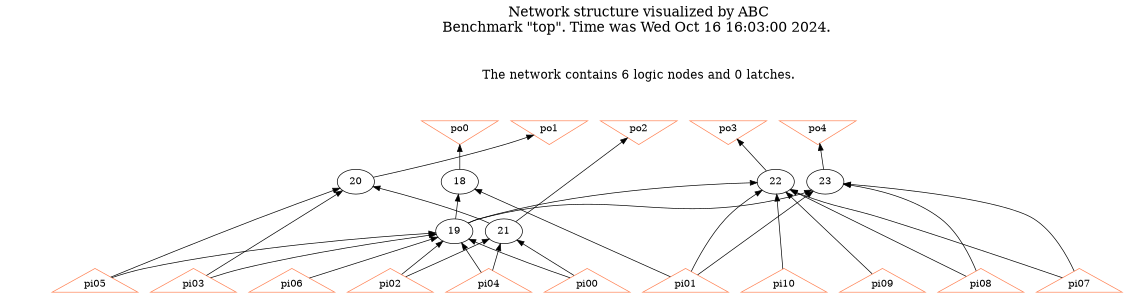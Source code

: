 # Network structure generated by ABC

digraph network {
size = "7.5,10";
center = true;
edge [dir = back];

{
  node [shape = plaintext];
  edge [style = invis];
  LevelTitle1 [label=""];
  LevelTitle2 [label=""];
  Level3 [label = ""];
  Level2 [label = ""];
  Level1 [label = ""];
  Level0 [label = ""];
  LevelTitle1 ->  LevelTitle2 ->  Level3 ->  Level2 ->  Level1 ->  Level0;
}

{
  rank = same;
  LevelTitle1;
  title1 [shape=plaintext,
          fontsize=20,
          fontname = "Times-Roman",
          label="Network structure visualized by ABC\nBenchmark \"top\". Time was Wed Oct 16 16:03:00 2024. "
         ];
}

{
  rank = same;
  LevelTitle2;
  title2 [shape=plaintext,
          fontsize=18,
          fontname = "Times-Roman",
          label="The network contains 6 logic nodes and 0 latches.\n"
         ];
}

{
  rank = same;
  Level3;
  Node12 [label = "po0", shape = invtriangle, color = coral, fillcolor = coral];
  Node13 [label = "po1", shape = invtriangle, color = coral, fillcolor = coral];
  Node14 [label = "po2", shape = invtriangle, color = coral, fillcolor = coral];
  Node15 [label = "po3", shape = invtriangle, color = coral, fillcolor = coral];
  Node16 [label = "po4", shape = invtriangle, color = coral, fillcolor = coral];
}

{
  rank = same;
  Level2;
  Node18 [label = "18\n", shape = ellipse];
  Node20 [label = "20\n", shape = ellipse];
  Node22 [label = "22\n", shape = ellipse];
  Node23 [label = "23\n", shape = ellipse];
}

{
  rank = same;
  Level1;
  Node19 [label = "19\n", shape = ellipse];
  Node21 [label = "21\n", shape = ellipse];
}

{
  rank = same;
  Level0;
  Node1 [label = "pi00", shape = triangle, color = coral, fillcolor = coral];
  Node2 [label = "pi01", shape = triangle, color = coral, fillcolor = coral];
  Node3 [label = "pi02", shape = triangle, color = coral, fillcolor = coral];
  Node4 [label = "pi03", shape = triangle, color = coral, fillcolor = coral];
  Node5 [label = "pi04", shape = triangle, color = coral, fillcolor = coral];
  Node6 [label = "pi05", shape = triangle, color = coral, fillcolor = coral];
  Node7 [label = "pi06", shape = triangle, color = coral, fillcolor = coral];
  Node8 [label = "pi07", shape = triangle, color = coral, fillcolor = coral];
  Node9 [label = "pi08", shape = triangle, color = coral, fillcolor = coral];
  Node10 [label = "pi09", shape = triangle, color = coral, fillcolor = coral];
  Node11 [label = "pi10", shape = triangle, color = coral, fillcolor = coral];
}

title1 -> title2 [style = invis];
title2 -> Node12 [style = invis];
title2 -> Node13 [style = invis];
title2 -> Node14 [style = invis];
title2 -> Node15 [style = invis];
title2 -> Node16 [style = invis];
Node12 -> Node13 [style = invis];
Node13 -> Node14 [style = invis];
Node14 -> Node15 [style = invis];
Node15 -> Node16 [style = invis];
Node12 -> Node18 [style = solid];
Node13 -> Node20 [style = solid];
Node14 -> Node21 [style = solid];
Node15 -> Node22 [style = solid];
Node16 -> Node23 [style = solid];
Node18 -> Node19 [style = solid];
Node18 -> Node2 [style = solid];
Node19 -> Node1 [style = solid];
Node19 -> Node3 [style = solid];
Node19 -> Node4 [style = solid];
Node19 -> Node5 [style = solid];
Node19 -> Node6 [style = solid];
Node19 -> Node7 [style = solid];
Node20 -> Node21 [style = solid];
Node20 -> Node4 [style = solid];
Node20 -> Node6 [style = solid];
Node21 -> Node1 [style = solid];
Node21 -> Node3 [style = solid];
Node21 -> Node5 [style = solid];
Node22 -> Node19 [style = solid];
Node22 -> Node2 [style = solid];
Node22 -> Node8 [style = solid];
Node22 -> Node9 [style = solid];
Node22 -> Node10 [style = solid];
Node22 -> Node11 [style = solid];
Node23 -> Node19 [style = solid];
Node23 -> Node2 [style = solid];
Node23 -> Node8 [style = solid];
Node23 -> Node9 [style = solid];
}

